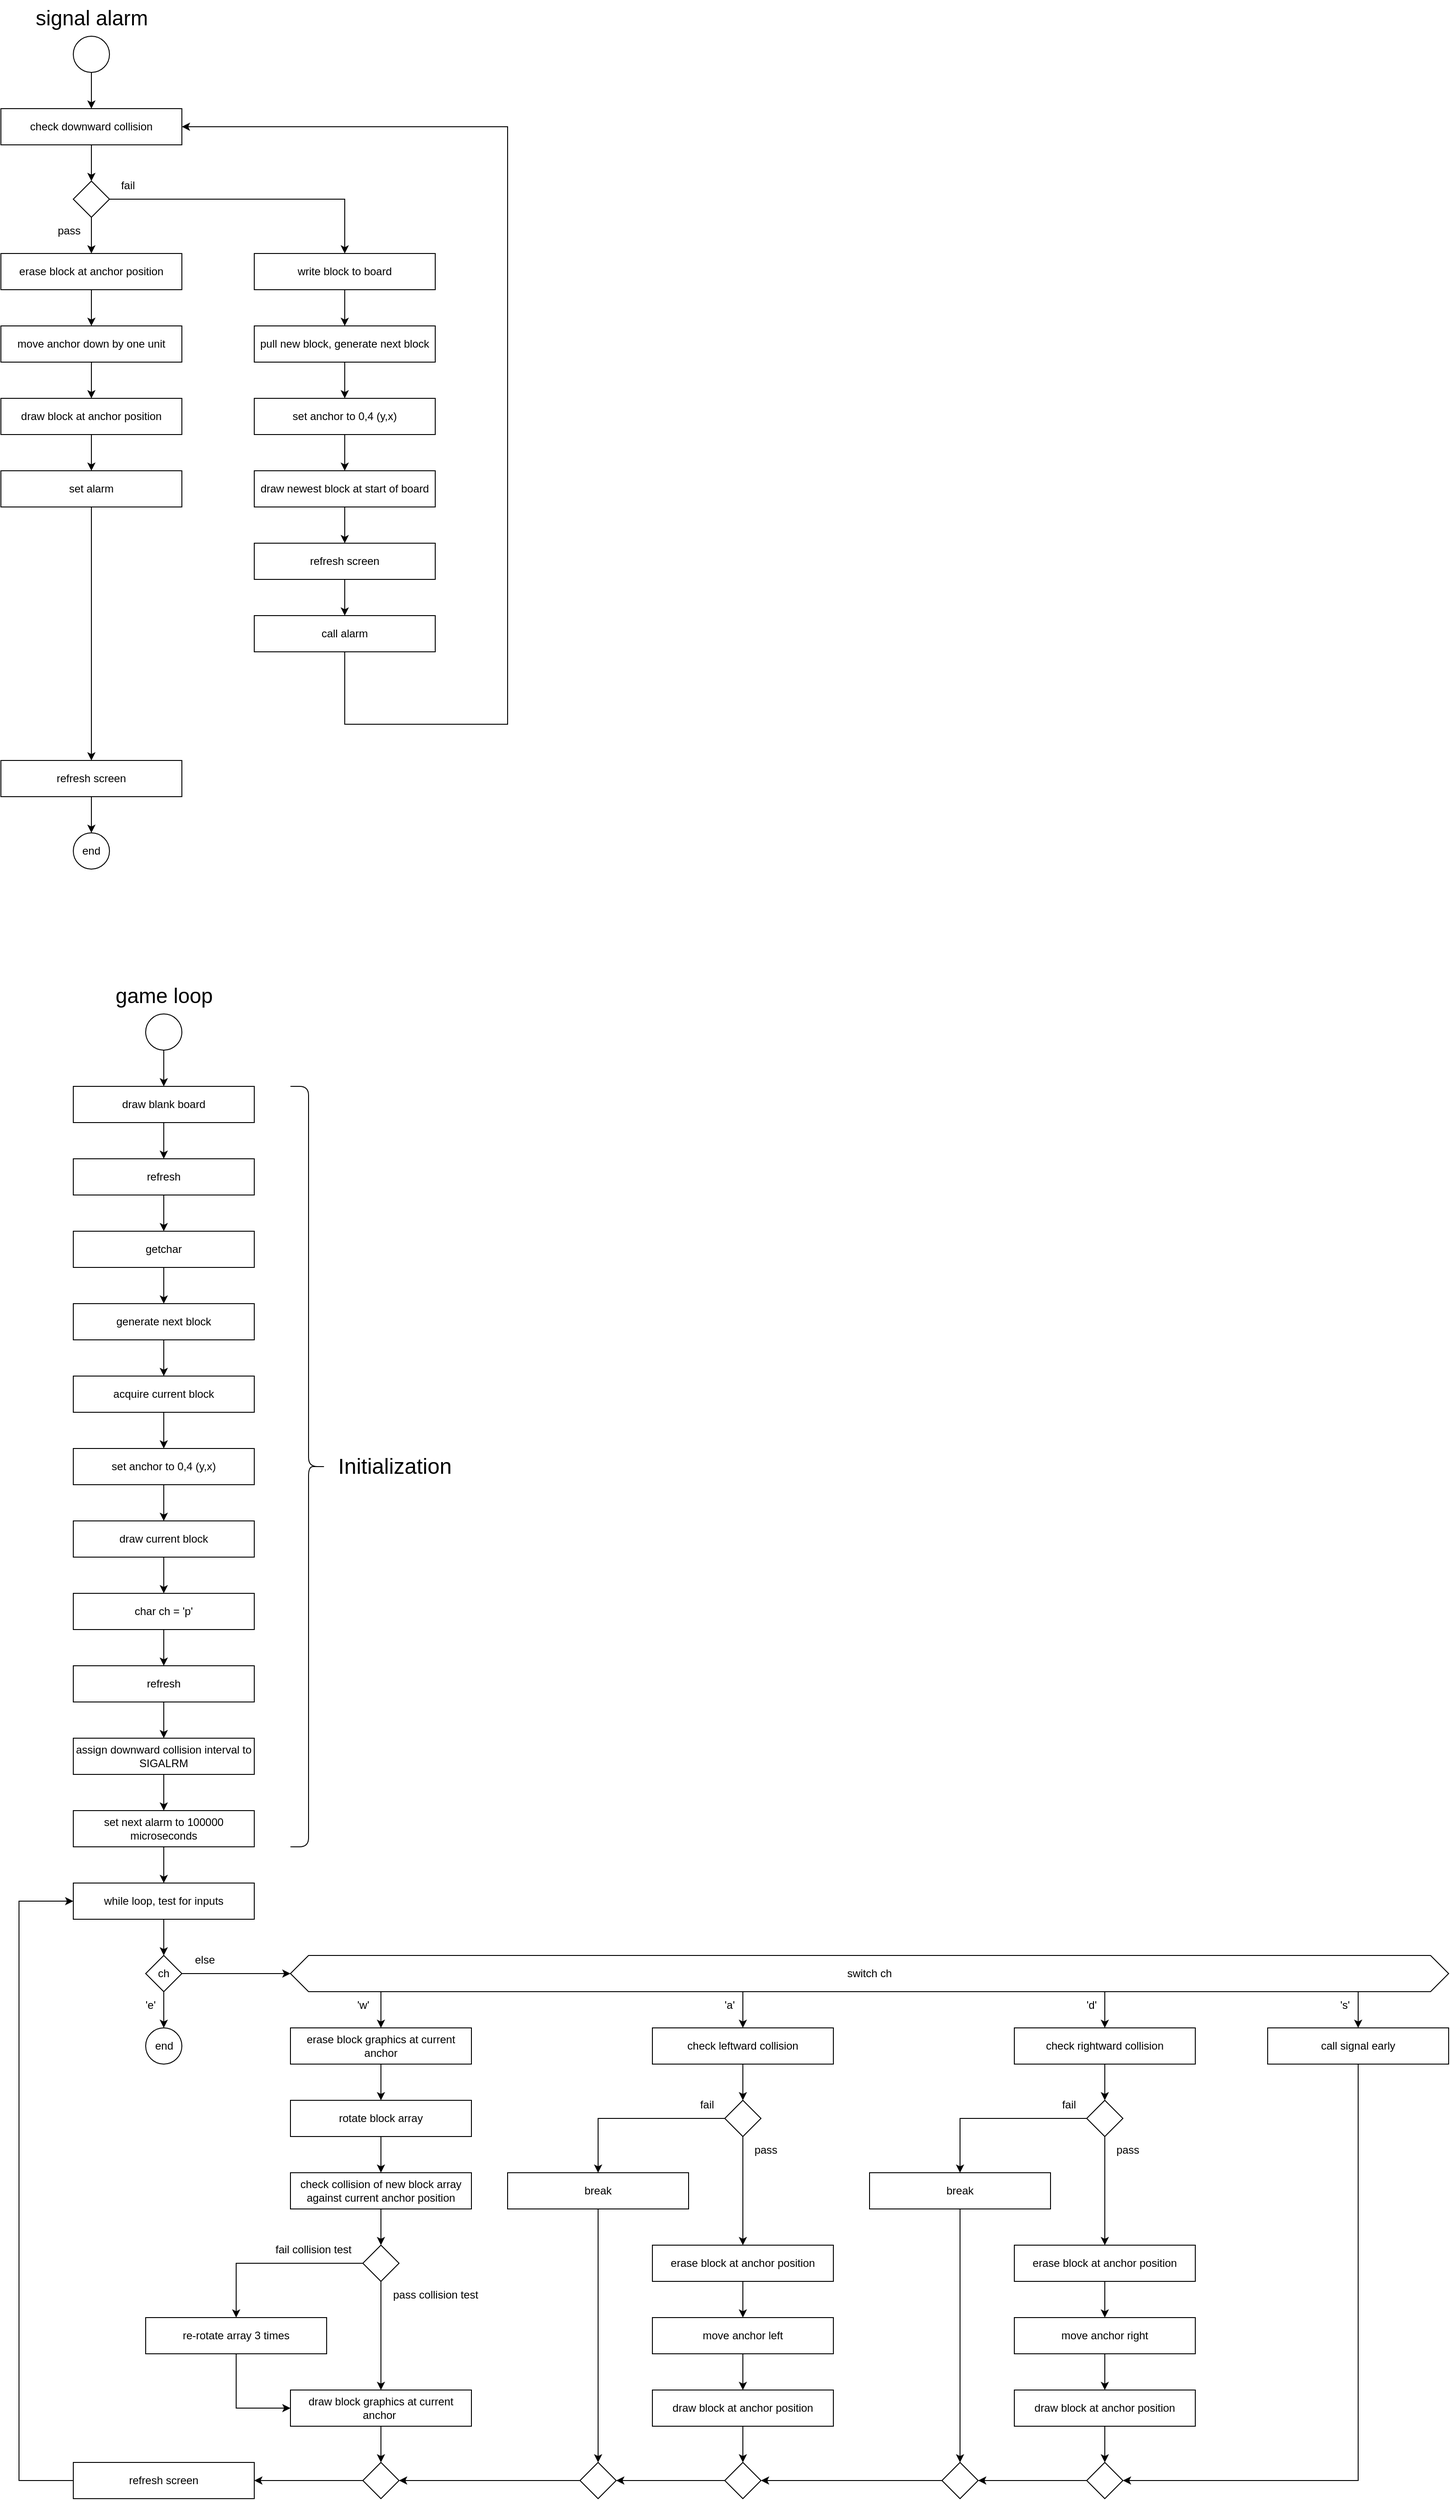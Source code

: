 <mxfile version="20.3.0" type="device"><diagram id="1bK7ptodJ_-vEbsp1SBB" name="Page-1"><mxGraphModel dx="1597" dy="2098" grid="1" gridSize="10" guides="1" tooltips="1" connect="1" arrows="1" fold="1" page="1" pageScale="1" pageWidth="850" pageHeight="1100" math="0" shadow="0"><root><mxCell id="0"/><mxCell id="1" parent="0"/><mxCell id="5bWefnQvpRtlhK1HJTE6-15" value="" style="edgeStyle=orthogonalEdgeStyle;rounded=0;orthogonalLoop=1;jettySize=auto;html=1;fontSize=23;" edge="1" parent="1" source="5bWefnQvpRtlhK1HJTE6-1" target="5bWefnQvpRtlhK1HJTE6-2"><mxGeometry relative="1" as="geometry"/></mxCell><mxCell id="5bWefnQvpRtlhK1HJTE6-1" value="" style="ellipse;whiteSpace=wrap;html=1;aspect=fixed;" vertex="1" parent="1"><mxGeometry x="200" y="40" width="40" height="40" as="geometry"/></mxCell><mxCell id="5bWefnQvpRtlhK1HJTE6-16" value="" style="edgeStyle=orthogonalEdgeStyle;rounded=0;orthogonalLoop=1;jettySize=auto;html=1;fontSize=23;" edge="1" parent="1" source="5bWefnQvpRtlhK1HJTE6-2" target="5bWefnQvpRtlhK1HJTE6-3"><mxGeometry relative="1" as="geometry"/></mxCell><mxCell id="5bWefnQvpRtlhK1HJTE6-2" value="draw blank board" style="rounded=0;whiteSpace=wrap;html=1;" vertex="1" parent="1"><mxGeometry x="120" y="120" width="200" height="40" as="geometry"/></mxCell><mxCell id="5bWefnQvpRtlhK1HJTE6-17" value="" style="edgeStyle=orthogonalEdgeStyle;rounded=0;orthogonalLoop=1;jettySize=auto;html=1;fontSize=23;" edge="1" parent="1" source="5bWefnQvpRtlhK1HJTE6-3" target="5bWefnQvpRtlhK1HJTE6-4"><mxGeometry relative="1" as="geometry"/></mxCell><mxCell id="5bWefnQvpRtlhK1HJTE6-3" value="refresh" style="rounded=0;whiteSpace=wrap;html=1;" vertex="1" parent="1"><mxGeometry x="120" y="200" width="200" height="40" as="geometry"/></mxCell><mxCell id="5bWefnQvpRtlhK1HJTE6-18" value="" style="edgeStyle=orthogonalEdgeStyle;rounded=0;orthogonalLoop=1;jettySize=auto;html=1;fontSize=23;" edge="1" parent="1" source="5bWefnQvpRtlhK1HJTE6-4" target="5bWefnQvpRtlhK1HJTE6-6"><mxGeometry relative="1" as="geometry"/></mxCell><mxCell id="5bWefnQvpRtlhK1HJTE6-4" value="getchar" style="rounded=0;whiteSpace=wrap;html=1;" vertex="1" parent="1"><mxGeometry x="120" y="280" width="200" height="40" as="geometry"/></mxCell><mxCell id="5bWefnQvpRtlhK1HJTE6-19" value="" style="edgeStyle=orthogonalEdgeStyle;rounded=0;orthogonalLoop=1;jettySize=auto;html=1;fontSize=23;" edge="1" parent="1" source="5bWefnQvpRtlhK1HJTE6-6" target="5bWefnQvpRtlhK1HJTE6-8"><mxGeometry relative="1" as="geometry"/></mxCell><mxCell id="5bWefnQvpRtlhK1HJTE6-6" value="generate next block" style="rounded=0;whiteSpace=wrap;html=1;" vertex="1" parent="1"><mxGeometry x="120" y="360" width="200" height="40" as="geometry"/></mxCell><mxCell id="5bWefnQvpRtlhK1HJTE6-20" value="" style="edgeStyle=orthogonalEdgeStyle;rounded=0;orthogonalLoop=1;jettySize=auto;html=1;fontSize=23;" edge="1" parent="1" source="5bWefnQvpRtlhK1HJTE6-8" target="5bWefnQvpRtlhK1HJTE6-9"><mxGeometry relative="1" as="geometry"/></mxCell><mxCell id="5bWefnQvpRtlhK1HJTE6-8" value="acquire current block" style="rounded=0;whiteSpace=wrap;html=1;" vertex="1" parent="1"><mxGeometry x="120" y="440" width="200" height="40" as="geometry"/></mxCell><mxCell id="5bWefnQvpRtlhK1HJTE6-21" value="" style="edgeStyle=orthogonalEdgeStyle;rounded=0;orthogonalLoop=1;jettySize=auto;html=1;fontSize=23;" edge="1" parent="1" source="5bWefnQvpRtlhK1HJTE6-9" target="5bWefnQvpRtlhK1HJTE6-10"><mxGeometry relative="1" as="geometry"/></mxCell><mxCell id="5bWefnQvpRtlhK1HJTE6-9" value="set anchor to 0,4 (y,x)" style="rounded=0;whiteSpace=wrap;html=1;" vertex="1" parent="1"><mxGeometry x="120" y="520" width="200" height="40" as="geometry"/></mxCell><mxCell id="5bWefnQvpRtlhK1HJTE6-22" value="" style="edgeStyle=orthogonalEdgeStyle;rounded=0;orthogonalLoop=1;jettySize=auto;html=1;fontSize=23;" edge="1" parent="1" source="5bWefnQvpRtlhK1HJTE6-10" target="5bWefnQvpRtlhK1HJTE6-11"><mxGeometry relative="1" as="geometry"/></mxCell><mxCell id="5bWefnQvpRtlhK1HJTE6-10" value="draw current block" style="rounded=0;whiteSpace=wrap;html=1;" vertex="1" parent="1"><mxGeometry x="120" y="600" width="200" height="40" as="geometry"/></mxCell><mxCell id="5bWefnQvpRtlhK1HJTE6-23" value="" style="edgeStyle=orthogonalEdgeStyle;rounded=0;orthogonalLoop=1;jettySize=auto;html=1;fontSize=23;" edge="1" parent="1" source="5bWefnQvpRtlhK1HJTE6-11" target="5bWefnQvpRtlhK1HJTE6-12"><mxGeometry relative="1" as="geometry"/></mxCell><mxCell id="5bWefnQvpRtlhK1HJTE6-11" value="char ch = 'p'&lt;span style=&quot;color: rgba(0, 0, 0, 0); font-family: monospace; font-size: 0px; text-align: start;&quot;&gt;%3CmxGraphModel%3E%3Croot%3E%3CmxCell%20id%3D%220%22%2F%3E%3CmxCell%20id%3D%221%22%20parent%3D%220%22%2F%3E%3CmxCell%20id%3D%222%22%20value%3D%22generate%20next%20block%22%20style%3D%22rounded%3D0%3BwhiteSpace%3Dwrap%3Bhtml%3D1%3B%22%20vertex%3D%221%22%20parent%3D%221%22%3E%3CmxGeometry%20x%3D%2240%22%20y%3D%22440%22%20width%3D%22200%22%20height%3D%2240%22%20as%3D%22geometry%22%2F%3E%3C%2FmxCell%3E%3C%2Froot%3E%3C%2FmxGraphModel%3E&lt;/span&gt;" style="rounded=0;whiteSpace=wrap;html=1;" vertex="1" parent="1"><mxGeometry x="120" y="680" width="200" height="40" as="geometry"/></mxCell><mxCell id="5bWefnQvpRtlhK1HJTE6-24" value="" style="edgeStyle=orthogonalEdgeStyle;rounded=0;orthogonalLoop=1;jettySize=auto;html=1;fontSize=23;" edge="1" parent="1" source="5bWefnQvpRtlhK1HJTE6-12" target="5bWefnQvpRtlhK1HJTE6-13"><mxGeometry relative="1" as="geometry"/></mxCell><mxCell id="5bWefnQvpRtlhK1HJTE6-12" value="refresh" style="rounded=0;whiteSpace=wrap;html=1;" vertex="1" parent="1"><mxGeometry x="120" y="760" width="200" height="40" as="geometry"/></mxCell><mxCell id="5bWefnQvpRtlhK1HJTE6-29" value="" style="edgeStyle=orthogonalEdgeStyle;rounded=0;orthogonalLoop=1;jettySize=auto;html=1;fontSize=12;" edge="1" parent="1" source="5bWefnQvpRtlhK1HJTE6-13" target="5bWefnQvpRtlhK1HJTE6-28"><mxGeometry relative="1" as="geometry"/></mxCell><mxCell id="5bWefnQvpRtlhK1HJTE6-13" value="assign downward collision interval to SIGALRM" style="rounded=0;whiteSpace=wrap;html=1;" vertex="1" parent="1"><mxGeometry x="120" y="840" width="200" height="40" as="geometry"/></mxCell><mxCell id="5bWefnQvpRtlhK1HJTE6-14" value="&lt;font style=&quot;font-size: 23px;&quot;&gt;game loop&lt;/font&gt;" style="text;html=1;align=center;verticalAlign=middle;resizable=0;points=[];autosize=1;strokeColor=none;fillColor=none;" vertex="1" parent="1"><mxGeometry x="155" width="130" height="40" as="geometry"/></mxCell><mxCell id="5bWefnQvpRtlhK1HJTE6-133" value="" style="edgeStyle=orthogonalEdgeStyle;rounded=0;orthogonalLoop=1;jettySize=auto;html=1;fontSize=12;" edge="1" parent="1" source="5bWefnQvpRtlhK1HJTE6-26" target="5bWefnQvpRtlhK1HJTE6-118"><mxGeometry relative="1" as="geometry"/></mxCell><mxCell id="5bWefnQvpRtlhK1HJTE6-26" value="" style="ellipse;whiteSpace=wrap;html=1;aspect=fixed;fontSize=23;" vertex="1" parent="1"><mxGeometry x="120" y="-1040" width="40" height="40" as="geometry"/></mxCell><mxCell id="5bWefnQvpRtlhK1HJTE6-27" value="signal alarm" style="text;html=1;align=center;verticalAlign=middle;resizable=0;points=[];autosize=1;strokeColor=none;fillColor=none;fontSize=23;" vertex="1" parent="1"><mxGeometry x="65" y="-1080" width="150" height="40" as="geometry"/></mxCell><mxCell id="5bWefnQvpRtlhK1HJTE6-33" value="" style="edgeStyle=orthogonalEdgeStyle;rounded=0;orthogonalLoop=1;jettySize=auto;html=1;fontSize=12;" edge="1" parent="1" source="5bWefnQvpRtlhK1HJTE6-28" target="5bWefnQvpRtlhK1HJTE6-30"><mxGeometry relative="1" as="geometry"/></mxCell><mxCell id="5bWefnQvpRtlhK1HJTE6-28" value="set next alarm to 100000 microseconds" style="rounded=0;whiteSpace=wrap;html=1;" vertex="1" parent="1"><mxGeometry x="120" y="920" width="200" height="40" as="geometry"/></mxCell><mxCell id="5bWefnQvpRtlhK1HJTE6-32" value="" style="edgeStyle=orthogonalEdgeStyle;rounded=0;orthogonalLoop=1;jettySize=auto;html=1;fontSize=12;" edge="1" parent="1" source="5bWefnQvpRtlhK1HJTE6-30" target="5bWefnQvpRtlhK1HJTE6-31"><mxGeometry relative="1" as="geometry"/></mxCell><mxCell id="5bWefnQvpRtlhK1HJTE6-30" value="while loop, test for inputs" style="rounded=0;whiteSpace=wrap;html=1;" vertex="1" parent="1"><mxGeometry x="120" y="1000" width="200" height="40" as="geometry"/></mxCell><mxCell id="5bWefnQvpRtlhK1HJTE6-36" value="" style="edgeStyle=orthogonalEdgeStyle;rounded=0;orthogonalLoop=1;jettySize=auto;html=1;fontSize=12;entryX=0.5;entryY=0;entryDx=0;entryDy=0;" edge="1" parent="1" source="5bWefnQvpRtlhK1HJTE6-31" target="5bWefnQvpRtlhK1HJTE6-34"><mxGeometry relative="1" as="geometry"><mxPoint x="290" y="1160" as="targetPoint"/></mxGeometry></mxCell><mxCell id="5bWefnQvpRtlhK1HJTE6-38" style="edgeStyle=orthogonalEdgeStyle;rounded=0;orthogonalLoop=1;jettySize=auto;html=1;exitX=1;exitY=0.5;exitDx=0;exitDy=0;fontSize=12;" edge="1" parent="1" source="5bWefnQvpRtlhK1HJTE6-31"><mxGeometry relative="1" as="geometry"><mxPoint x="360" y="1100" as="targetPoint"/></mxGeometry></mxCell><mxCell id="5bWefnQvpRtlhK1HJTE6-31" value="ch" style="rhombus;whiteSpace=wrap;html=1;fontSize=12;" vertex="1" parent="1"><mxGeometry x="200" y="1080" width="40" height="40" as="geometry"/></mxCell><mxCell id="5bWefnQvpRtlhK1HJTE6-34" value="" style="ellipse;whiteSpace=wrap;html=1;aspect=fixed;fontSize=12;" vertex="1" parent="1"><mxGeometry x="200" y="1160" width="40" height="40" as="geometry"/></mxCell><mxCell id="5bWefnQvpRtlhK1HJTE6-35" value="end" style="text;html=1;align=center;verticalAlign=middle;resizable=0;points=[];autosize=1;strokeColor=none;fillColor=none;fontSize=12;" vertex="1" parent="1"><mxGeometry x="200" y="1165" width="40" height="30" as="geometry"/></mxCell><mxCell id="5bWefnQvpRtlhK1HJTE6-37" value="'e'" style="text;html=1;align=center;verticalAlign=middle;resizable=0;points=[];autosize=1;strokeColor=none;fillColor=none;fontSize=12;" vertex="1" parent="1"><mxGeometry x="190" y="1120" width="30" height="30" as="geometry"/></mxCell><mxCell id="5bWefnQvpRtlhK1HJTE6-42" style="edgeStyle=orthogonalEdgeStyle;rounded=0;orthogonalLoop=1;jettySize=auto;html=1;exitX=0.5;exitY=1;exitDx=0;exitDy=0;entryX=0.5;entryY=0;entryDx=0;entryDy=0;fontSize=12;" edge="1" parent="1" source="5bWefnQvpRtlhK1HJTE6-39" target="5bWefnQvpRtlhK1HJTE6-41"><mxGeometry relative="1" as="geometry"><Array as="points"><mxPoint x="460" y="1120"/></Array></mxGeometry></mxCell><mxCell id="5bWefnQvpRtlhK1HJTE6-62" style="edgeStyle=orthogonalEdgeStyle;rounded=0;orthogonalLoop=1;jettySize=auto;html=1;entryX=0.5;entryY=0;entryDx=0;entryDy=0;fontSize=12;" edge="1" parent="1" source="5bWefnQvpRtlhK1HJTE6-39" target="5bWefnQvpRtlhK1HJTE6-43"><mxGeometry relative="1" as="geometry"><Array as="points"><mxPoint x="860" y="1140"/><mxPoint x="860" y="1140"/></Array></mxGeometry></mxCell><mxCell id="5bWefnQvpRtlhK1HJTE6-103" style="edgeStyle=orthogonalEdgeStyle;rounded=0;orthogonalLoop=1;jettySize=auto;html=1;exitX=0.625;exitY=1;exitDx=0;exitDy=0;entryX=0.5;entryY=0;entryDx=0;entryDy=0;fontSize=12;" edge="1" parent="1" source="5bWefnQvpRtlhK1HJTE6-39" target="5bWefnQvpRtlhK1HJTE6-85"><mxGeometry relative="1" as="geometry"><Array as="points"><mxPoint x="1260" y="1120"/></Array></mxGeometry></mxCell><mxCell id="5bWefnQvpRtlhK1HJTE6-106" style="edgeStyle=orthogonalEdgeStyle;rounded=0;orthogonalLoop=1;jettySize=auto;html=1;exitX=0.625;exitY=1;exitDx=0;exitDy=0;entryX=0.5;entryY=0;entryDx=0;entryDy=0;fontSize=12;" edge="1" parent="1" source="5bWefnQvpRtlhK1HJTE6-39" target="5bWefnQvpRtlhK1HJTE6-105"><mxGeometry relative="1" as="geometry"><Array as="points"><mxPoint x="1540" y="1120"/></Array></mxGeometry></mxCell><mxCell id="5bWefnQvpRtlhK1HJTE6-39" value="switch ch" style="shape=hexagon;perimeter=hexagonPerimeter2;whiteSpace=wrap;html=1;fixedSize=1;fontSize=12;" vertex="1" parent="1"><mxGeometry x="360" y="1080" width="1280" height="40" as="geometry"/></mxCell><mxCell id="5bWefnQvpRtlhK1HJTE6-40" value="else" style="text;html=1;align=center;verticalAlign=middle;resizable=0;points=[];autosize=1;strokeColor=none;fillColor=none;fontSize=12;" vertex="1" parent="1"><mxGeometry x="240" y="1070" width="50" height="30" as="geometry"/></mxCell><mxCell id="5bWefnQvpRtlhK1HJTE6-47" value="" style="edgeStyle=orthogonalEdgeStyle;rounded=0;orthogonalLoop=1;jettySize=auto;html=1;fontSize=12;" edge="1" parent="1" source="5bWefnQvpRtlhK1HJTE6-41" target="5bWefnQvpRtlhK1HJTE6-45"><mxGeometry relative="1" as="geometry"/></mxCell><mxCell id="5bWefnQvpRtlhK1HJTE6-41" value="erase block graphics at current anchor" style="rounded=0;whiteSpace=wrap;html=1;fontSize=12;" vertex="1" parent="1"><mxGeometry x="360" y="1160" width="200" height="40" as="geometry"/></mxCell><mxCell id="5bWefnQvpRtlhK1HJTE6-66" value="" style="edgeStyle=orthogonalEdgeStyle;rounded=0;orthogonalLoop=1;jettySize=auto;html=1;fontSize=12;" edge="1" parent="1" source="5bWefnQvpRtlhK1HJTE6-43" target="5bWefnQvpRtlhK1HJTE6-65"><mxGeometry relative="1" as="geometry"/></mxCell><mxCell id="5bWefnQvpRtlhK1HJTE6-43" value="check leftward collision" style="rounded=0;whiteSpace=wrap;html=1;fontSize=12;" vertex="1" parent="1"><mxGeometry x="760" y="1160" width="200" height="40" as="geometry"/></mxCell><mxCell id="5bWefnQvpRtlhK1HJTE6-44" value="'w'" style="text;html=1;align=center;verticalAlign=middle;resizable=0;points=[];autosize=1;strokeColor=none;fillColor=none;fontSize=12;" vertex="1" parent="1"><mxGeometry x="420" y="1120" width="40" height="30" as="geometry"/></mxCell><mxCell id="5bWefnQvpRtlhK1HJTE6-48" value="" style="edgeStyle=orthogonalEdgeStyle;rounded=0;orthogonalLoop=1;jettySize=auto;html=1;fontSize=12;" edge="1" parent="1" source="5bWefnQvpRtlhK1HJTE6-45" target="5bWefnQvpRtlhK1HJTE6-46"><mxGeometry relative="1" as="geometry"/></mxCell><mxCell id="5bWefnQvpRtlhK1HJTE6-45" value="rotate block array" style="rounded=0;whiteSpace=wrap;html=1;fontSize=12;" vertex="1" parent="1"><mxGeometry x="360" y="1240" width="200" height="40" as="geometry"/></mxCell><mxCell id="5bWefnQvpRtlhK1HJTE6-54" value="" style="edgeStyle=orthogonalEdgeStyle;rounded=0;orthogonalLoop=1;jettySize=auto;html=1;fontSize=12;" edge="1" parent="1" source="5bWefnQvpRtlhK1HJTE6-46" target="5bWefnQvpRtlhK1HJTE6-49"><mxGeometry relative="1" as="geometry"/></mxCell><mxCell id="5bWefnQvpRtlhK1HJTE6-46" value="check collision of new block array against current anchor position" style="rounded=0;whiteSpace=wrap;html=1;fontSize=12;" vertex="1" parent="1"><mxGeometry x="360" y="1320" width="200" height="40" as="geometry"/></mxCell><mxCell id="5bWefnQvpRtlhK1HJTE6-52" style="edgeStyle=orthogonalEdgeStyle;rounded=0;orthogonalLoop=1;jettySize=auto;html=1;exitX=0;exitY=0.5;exitDx=0;exitDy=0;entryX=0.5;entryY=0;entryDx=0;entryDy=0;fontSize=12;" edge="1" parent="1" source="5bWefnQvpRtlhK1HJTE6-49" target="5bWefnQvpRtlhK1HJTE6-51"><mxGeometry relative="1" as="geometry"/></mxCell><mxCell id="5bWefnQvpRtlhK1HJTE6-53" style="edgeStyle=orthogonalEdgeStyle;rounded=0;orthogonalLoop=1;jettySize=auto;html=1;exitX=0.5;exitY=1;exitDx=0;exitDy=0;entryX=0.5;entryY=0;entryDx=0;entryDy=0;fontSize=12;" edge="1" parent="1" source="5bWefnQvpRtlhK1HJTE6-49" target="5bWefnQvpRtlhK1HJTE6-50"><mxGeometry relative="1" as="geometry"/></mxCell><mxCell id="5bWefnQvpRtlhK1HJTE6-49" value="" style="rhombus;whiteSpace=wrap;html=1;fontSize=12;" vertex="1" parent="1"><mxGeometry x="440" y="1400" width="40" height="40" as="geometry"/></mxCell><mxCell id="5bWefnQvpRtlhK1HJTE6-60" value="" style="edgeStyle=orthogonalEdgeStyle;rounded=0;orthogonalLoop=1;jettySize=auto;html=1;fontSize=12;" edge="1" parent="1" source="5bWefnQvpRtlhK1HJTE6-50"><mxGeometry relative="1" as="geometry"><mxPoint x="460" y="1640" as="targetPoint"/></mxGeometry></mxCell><mxCell id="5bWefnQvpRtlhK1HJTE6-50" value="draw block graphics at current anchor&amp;nbsp;" style="rounded=0;whiteSpace=wrap;html=1;fontSize=12;" vertex="1" parent="1"><mxGeometry x="360" y="1560" width="200" height="40" as="geometry"/></mxCell><mxCell id="5bWefnQvpRtlhK1HJTE6-57" style="edgeStyle=orthogonalEdgeStyle;rounded=0;orthogonalLoop=1;jettySize=auto;html=1;exitX=0.5;exitY=1;exitDx=0;exitDy=0;entryX=0;entryY=0.5;entryDx=0;entryDy=0;fontSize=12;" edge="1" parent="1" source="5bWefnQvpRtlhK1HJTE6-51" target="5bWefnQvpRtlhK1HJTE6-50"><mxGeometry relative="1" as="geometry"/></mxCell><mxCell id="5bWefnQvpRtlhK1HJTE6-51" value="re-rotate array 3 times" style="rounded=0;whiteSpace=wrap;html=1;fontSize=12;" vertex="1" parent="1"><mxGeometry x="200" y="1480" width="200" height="40" as="geometry"/></mxCell><mxCell id="5bWefnQvpRtlhK1HJTE6-55" value="fail collision test" style="text;html=1;align=center;verticalAlign=middle;resizable=0;points=[];autosize=1;strokeColor=none;fillColor=none;fontSize=12;" vertex="1" parent="1"><mxGeometry x="330" y="1390" width="110" height="30" as="geometry"/></mxCell><mxCell id="5bWefnQvpRtlhK1HJTE6-58" value="pass collision test" style="text;html=1;align=center;verticalAlign=middle;resizable=0;points=[];autosize=1;strokeColor=none;fillColor=none;fontSize=12;" vertex="1" parent="1"><mxGeometry x="460" y="1440" width="120" height="30" as="geometry"/></mxCell><mxCell id="5bWefnQvpRtlhK1HJTE6-113" style="edgeStyle=orthogonalEdgeStyle;rounded=0;orthogonalLoop=1;jettySize=auto;html=1;exitX=0;exitY=0.5;exitDx=0;exitDy=0;entryX=1;entryY=0.5;entryDx=0;entryDy=0;fontSize=12;" edge="1" parent="1" source="5bWefnQvpRtlhK1HJTE6-61" target="5bWefnQvpRtlhK1HJTE6-110"><mxGeometry relative="1" as="geometry"/></mxCell><mxCell id="5bWefnQvpRtlhK1HJTE6-61" value="" style="rhombus;whiteSpace=wrap;html=1;fontSize=12;" vertex="1" parent="1"><mxGeometry x="440" y="1640" width="40" height="40" as="geometry"/></mxCell><mxCell id="5bWefnQvpRtlhK1HJTE6-63" value="'a'" style="text;html=1;align=center;verticalAlign=middle;resizable=0;points=[];autosize=1;strokeColor=none;fillColor=none;fontSize=12;" vertex="1" parent="1"><mxGeometry x="830" y="1120" width="30" height="30" as="geometry"/></mxCell><mxCell id="5bWefnQvpRtlhK1HJTE6-68" style="edgeStyle=orthogonalEdgeStyle;rounded=0;orthogonalLoop=1;jettySize=auto;html=1;exitX=0;exitY=0.5;exitDx=0;exitDy=0;entryX=0.5;entryY=0;entryDx=0;entryDy=0;fontSize=12;" edge="1" parent="1" source="5bWefnQvpRtlhK1HJTE6-65" target="5bWefnQvpRtlhK1HJTE6-67"><mxGeometry relative="1" as="geometry"/></mxCell><mxCell id="5bWefnQvpRtlhK1HJTE6-75" style="edgeStyle=orthogonalEdgeStyle;rounded=0;orthogonalLoop=1;jettySize=auto;html=1;exitX=0.5;exitY=1;exitDx=0;exitDy=0;entryX=0.5;entryY=0;entryDx=0;entryDy=0;fontSize=12;" edge="1" parent="1" source="5bWefnQvpRtlhK1HJTE6-65" target="5bWefnQvpRtlhK1HJTE6-74"><mxGeometry relative="1" as="geometry"/></mxCell><mxCell id="5bWefnQvpRtlhK1HJTE6-65" value="" style="rhombus;whiteSpace=wrap;html=1;fontSize=12;" vertex="1" parent="1"><mxGeometry x="840" y="1240" width="40" height="40" as="geometry"/></mxCell><mxCell id="5bWefnQvpRtlhK1HJTE6-72" style="edgeStyle=orthogonalEdgeStyle;rounded=0;orthogonalLoop=1;jettySize=auto;html=1;entryX=0.5;entryY=0;entryDx=0;entryDy=0;fontSize=12;" edge="1" parent="1" source="5bWefnQvpRtlhK1HJTE6-67" target="5bWefnQvpRtlhK1HJTE6-71"><mxGeometry relative="1" as="geometry"/></mxCell><mxCell id="5bWefnQvpRtlhK1HJTE6-67" value="break" style="rounded=0;whiteSpace=wrap;html=1;fontSize=12;" vertex="1" parent="1"><mxGeometry x="600" y="1320" width="200" height="40" as="geometry"/></mxCell><mxCell id="5bWefnQvpRtlhK1HJTE6-69" value="fail" style="text;html=1;align=center;verticalAlign=middle;resizable=0;points=[];autosize=1;strokeColor=none;fillColor=none;fontSize=12;" vertex="1" parent="1"><mxGeometry x="800" y="1230" width="40" height="30" as="geometry"/></mxCell><mxCell id="5bWefnQvpRtlhK1HJTE6-73" style="edgeStyle=orthogonalEdgeStyle;rounded=0;orthogonalLoop=1;jettySize=auto;html=1;entryX=1;entryY=0.5;entryDx=0;entryDy=0;fontSize=12;" edge="1" parent="1" source="5bWefnQvpRtlhK1HJTE6-71" target="5bWefnQvpRtlhK1HJTE6-61"><mxGeometry relative="1" as="geometry"/></mxCell><mxCell id="5bWefnQvpRtlhK1HJTE6-71" value="" style="rhombus;whiteSpace=wrap;html=1;fontSize=12;" vertex="1" parent="1"><mxGeometry x="680" y="1640" width="40" height="40" as="geometry"/></mxCell><mxCell id="5bWefnQvpRtlhK1HJTE6-77" value="" style="edgeStyle=orthogonalEdgeStyle;rounded=0;orthogonalLoop=1;jettySize=auto;html=1;fontSize=12;" edge="1" parent="1" source="5bWefnQvpRtlhK1HJTE6-74" target="5bWefnQvpRtlhK1HJTE6-76"><mxGeometry relative="1" as="geometry"/></mxCell><mxCell id="5bWefnQvpRtlhK1HJTE6-74" value="erase block at anchor position" style="rounded=0;whiteSpace=wrap;html=1;fontSize=12;" vertex="1" parent="1"><mxGeometry x="760" y="1400" width="200" height="40" as="geometry"/></mxCell><mxCell id="5bWefnQvpRtlhK1HJTE6-79" value="" style="edgeStyle=orthogonalEdgeStyle;rounded=0;orthogonalLoop=1;jettySize=auto;html=1;fontSize=12;" edge="1" parent="1" source="5bWefnQvpRtlhK1HJTE6-76" target="5bWefnQvpRtlhK1HJTE6-78"><mxGeometry relative="1" as="geometry"/></mxCell><mxCell id="5bWefnQvpRtlhK1HJTE6-76" value="move anchor left" style="rounded=0;whiteSpace=wrap;html=1;fontSize=12;" vertex="1" parent="1"><mxGeometry x="760" y="1480" width="200" height="40" as="geometry"/></mxCell><mxCell id="5bWefnQvpRtlhK1HJTE6-81" value="" style="edgeStyle=orthogonalEdgeStyle;rounded=0;orthogonalLoop=1;jettySize=auto;html=1;fontSize=12;" edge="1" parent="1" source="5bWefnQvpRtlhK1HJTE6-78" target="5bWefnQvpRtlhK1HJTE6-80"><mxGeometry relative="1" as="geometry"/></mxCell><mxCell id="5bWefnQvpRtlhK1HJTE6-78" value="draw block at anchor position" style="rounded=0;whiteSpace=wrap;html=1;fontSize=12;" vertex="1" parent="1"><mxGeometry x="760" y="1560" width="200" height="40" as="geometry"/></mxCell><mxCell id="5bWefnQvpRtlhK1HJTE6-82" value="" style="edgeStyle=orthogonalEdgeStyle;rounded=0;orthogonalLoop=1;jettySize=auto;html=1;fontSize=12;" edge="1" parent="1" source="5bWefnQvpRtlhK1HJTE6-80" target="5bWefnQvpRtlhK1HJTE6-71"><mxGeometry relative="1" as="geometry"/></mxCell><mxCell id="5bWefnQvpRtlhK1HJTE6-80" value="" style="rhombus;whiteSpace=wrap;html=1;fontSize=12;" vertex="1" parent="1"><mxGeometry x="840" y="1640" width="40" height="40" as="geometry"/></mxCell><mxCell id="5bWefnQvpRtlhK1HJTE6-83" value="pass" style="text;html=1;align=center;verticalAlign=middle;resizable=0;points=[];autosize=1;strokeColor=none;fillColor=none;fontSize=12;" vertex="1" parent="1"><mxGeometry x="860" y="1280" width="50" height="30" as="geometry"/></mxCell><mxCell id="5bWefnQvpRtlhK1HJTE6-84" value="" style="edgeStyle=orthogonalEdgeStyle;rounded=0;orthogonalLoop=1;jettySize=auto;html=1;fontSize=12;" edge="1" parent="1" source="5bWefnQvpRtlhK1HJTE6-85" target="5bWefnQvpRtlhK1HJTE6-88"><mxGeometry relative="1" as="geometry"/></mxCell><mxCell id="5bWefnQvpRtlhK1HJTE6-85" value="check rightward collision" style="rounded=0;whiteSpace=wrap;html=1;fontSize=12;" vertex="1" parent="1"><mxGeometry x="1160" y="1160" width="200" height="40" as="geometry"/></mxCell><mxCell id="5bWefnQvpRtlhK1HJTE6-86" style="edgeStyle=orthogonalEdgeStyle;rounded=0;orthogonalLoop=1;jettySize=auto;html=1;exitX=0;exitY=0.5;exitDx=0;exitDy=0;entryX=0.5;entryY=0;entryDx=0;entryDy=0;fontSize=12;" edge="1" parent="1" source="5bWefnQvpRtlhK1HJTE6-88" target="5bWefnQvpRtlhK1HJTE6-90"><mxGeometry relative="1" as="geometry"/></mxCell><mxCell id="5bWefnQvpRtlhK1HJTE6-87" style="edgeStyle=orthogonalEdgeStyle;rounded=0;orthogonalLoop=1;jettySize=auto;html=1;exitX=0.5;exitY=1;exitDx=0;exitDy=0;entryX=0.5;entryY=0;entryDx=0;entryDy=0;fontSize=12;" edge="1" parent="1" source="5bWefnQvpRtlhK1HJTE6-88" target="5bWefnQvpRtlhK1HJTE6-94"><mxGeometry relative="1" as="geometry"/></mxCell><mxCell id="5bWefnQvpRtlhK1HJTE6-88" value="" style="rhombus;whiteSpace=wrap;html=1;fontSize=12;" vertex="1" parent="1"><mxGeometry x="1240" y="1240" width="40" height="40" as="geometry"/></mxCell><mxCell id="5bWefnQvpRtlhK1HJTE6-89" style="edgeStyle=orthogonalEdgeStyle;rounded=0;orthogonalLoop=1;jettySize=auto;html=1;entryX=0.5;entryY=0;entryDx=0;entryDy=0;fontSize=12;" edge="1" parent="1" source="5bWefnQvpRtlhK1HJTE6-90" target="5bWefnQvpRtlhK1HJTE6-92"><mxGeometry relative="1" as="geometry"/></mxCell><mxCell id="5bWefnQvpRtlhK1HJTE6-90" value="break" style="rounded=0;whiteSpace=wrap;html=1;fontSize=12;" vertex="1" parent="1"><mxGeometry x="1000" y="1320" width="200" height="40" as="geometry"/></mxCell><mxCell id="5bWefnQvpRtlhK1HJTE6-91" value="fail" style="text;html=1;align=center;verticalAlign=middle;resizable=0;points=[];autosize=1;strokeColor=none;fillColor=none;fontSize=12;" vertex="1" parent="1"><mxGeometry x="1200" y="1230" width="40" height="30" as="geometry"/></mxCell><mxCell id="5bWefnQvpRtlhK1HJTE6-102" style="edgeStyle=orthogonalEdgeStyle;rounded=0;orthogonalLoop=1;jettySize=auto;html=1;exitX=0;exitY=0.5;exitDx=0;exitDy=0;entryX=1;entryY=0.5;entryDx=0;entryDy=0;fontSize=12;" edge="1" parent="1" source="5bWefnQvpRtlhK1HJTE6-92" target="5bWefnQvpRtlhK1HJTE6-80"><mxGeometry relative="1" as="geometry"/></mxCell><mxCell id="5bWefnQvpRtlhK1HJTE6-92" value="" style="rhombus;whiteSpace=wrap;html=1;fontSize=12;" vertex="1" parent="1"><mxGeometry x="1080" y="1640" width="40" height="40" as="geometry"/></mxCell><mxCell id="5bWefnQvpRtlhK1HJTE6-93" value="" style="edgeStyle=orthogonalEdgeStyle;rounded=0;orthogonalLoop=1;jettySize=auto;html=1;fontSize=12;" edge="1" parent="1" source="5bWefnQvpRtlhK1HJTE6-94" target="5bWefnQvpRtlhK1HJTE6-96"><mxGeometry relative="1" as="geometry"/></mxCell><mxCell id="5bWefnQvpRtlhK1HJTE6-94" value="erase block at anchor position" style="rounded=0;whiteSpace=wrap;html=1;fontSize=12;" vertex="1" parent="1"><mxGeometry x="1160" y="1400" width="200" height="40" as="geometry"/></mxCell><mxCell id="5bWefnQvpRtlhK1HJTE6-95" value="" style="edgeStyle=orthogonalEdgeStyle;rounded=0;orthogonalLoop=1;jettySize=auto;html=1;fontSize=12;" edge="1" parent="1" source="5bWefnQvpRtlhK1HJTE6-96" target="5bWefnQvpRtlhK1HJTE6-98"><mxGeometry relative="1" as="geometry"/></mxCell><mxCell id="5bWefnQvpRtlhK1HJTE6-96" value="move anchor right" style="rounded=0;whiteSpace=wrap;html=1;fontSize=12;" vertex="1" parent="1"><mxGeometry x="1160" y="1480" width="200" height="40" as="geometry"/></mxCell><mxCell id="5bWefnQvpRtlhK1HJTE6-97" value="" style="edgeStyle=orthogonalEdgeStyle;rounded=0;orthogonalLoop=1;jettySize=auto;html=1;fontSize=12;" edge="1" parent="1" source="5bWefnQvpRtlhK1HJTE6-98" target="5bWefnQvpRtlhK1HJTE6-100"><mxGeometry relative="1" as="geometry"/></mxCell><mxCell id="5bWefnQvpRtlhK1HJTE6-98" value="draw block at anchor position" style="rounded=0;whiteSpace=wrap;html=1;fontSize=12;" vertex="1" parent="1"><mxGeometry x="1160" y="1560" width="200" height="40" as="geometry"/></mxCell><mxCell id="5bWefnQvpRtlhK1HJTE6-99" value="" style="edgeStyle=orthogonalEdgeStyle;rounded=0;orthogonalLoop=1;jettySize=auto;html=1;fontSize=12;" edge="1" parent="1" source="5bWefnQvpRtlhK1HJTE6-100" target="5bWefnQvpRtlhK1HJTE6-92"><mxGeometry relative="1" as="geometry"/></mxCell><mxCell id="5bWefnQvpRtlhK1HJTE6-100" value="" style="rhombus;whiteSpace=wrap;html=1;fontSize=12;" vertex="1" parent="1"><mxGeometry x="1240" y="1640" width="40" height="40" as="geometry"/></mxCell><mxCell id="5bWefnQvpRtlhK1HJTE6-101" value="pass" style="text;html=1;align=center;verticalAlign=middle;resizable=0;points=[];autosize=1;strokeColor=none;fillColor=none;fontSize=12;" vertex="1" parent="1"><mxGeometry x="1260" y="1280" width="50" height="30" as="geometry"/></mxCell><mxCell id="5bWefnQvpRtlhK1HJTE6-104" value="'d'" style="text;html=1;align=center;verticalAlign=middle;resizable=0;points=[];autosize=1;strokeColor=none;fillColor=none;fontSize=12;" vertex="1" parent="1"><mxGeometry x="1230" y="1120" width="30" height="30" as="geometry"/></mxCell><mxCell id="5bWefnQvpRtlhK1HJTE6-109" style="edgeStyle=orthogonalEdgeStyle;rounded=0;orthogonalLoop=1;jettySize=auto;html=1;exitX=0.5;exitY=1;exitDx=0;exitDy=0;entryX=1;entryY=0.5;entryDx=0;entryDy=0;fontSize=12;" edge="1" parent="1" source="5bWefnQvpRtlhK1HJTE6-105" target="5bWefnQvpRtlhK1HJTE6-100"><mxGeometry relative="1" as="geometry"/></mxCell><mxCell id="5bWefnQvpRtlhK1HJTE6-105" value="call signal early" style="rounded=0;whiteSpace=wrap;html=1;fontSize=12;" vertex="1" parent="1"><mxGeometry x="1440" y="1160" width="200" height="40" as="geometry"/></mxCell><mxCell id="5bWefnQvpRtlhK1HJTE6-107" value="'s'" style="text;html=1;align=center;verticalAlign=middle;resizable=0;points=[];autosize=1;strokeColor=none;fillColor=none;fontSize=12;" vertex="1" parent="1"><mxGeometry x="1510" y="1120" width="30" height="30" as="geometry"/></mxCell><mxCell id="5bWefnQvpRtlhK1HJTE6-114" style="edgeStyle=orthogonalEdgeStyle;rounded=0;orthogonalLoop=1;jettySize=auto;html=1;exitX=0;exitY=0.5;exitDx=0;exitDy=0;entryX=0;entryY=0.5;entryDx=0;entryDy=0;fontSize=12;" edge="1" parent="1" source="5bWefnQvpRtlhK1HJTE6-110" target="5bWefnQvpRtlhK1HJTE6-30"><mxGeometry relative="1" as="geometry"><Array as="points"><mxPoint x="60" y="1660"/><mxPoint x="60" y="1020"/></Array></mxGeometry></mxCell><mxCell id="5bWefnQvpRtlhK1HJTE6-110" value="refresh screen" style="rounded=0;whiteSpace=wrap;html=1;fontSize=12;" vertex="1" parent="1"><mxGeometry x="120" y="1640" width="200" height="40" as="geometry"/></mxCell><mxCell id="5bWefnQvpRtlhK1HJTE6-115" value="" style="shape=curlyBracket;whiteSpace=wrap;html=1;rounded=1;flipH=1;fontSize=12;" vertex="1" parent="1"><mxGeometry x="360" y="120" width="40" height="840" as="geometry"/></mxCell><mxCell id="5bWefnQvpRtlhK1HJTE6-116" value="&lt;font style=&quot;font-size: 24px;&quot;&gt;Initialization&lt;/font&gt;" style="text;html=1;align=center;verticalAlign=middle;resizable=0;points=[];autosize=1;strokeColor=none;fillColor=none;fontSize=12;strokeWidth=3;" vertex="1" parent="1"><mxGeometry x="400" y="520" width="150" height="40" as="geometry"/></mxCell><mxCell id="5bWefnQvpRtlhK1HJTE6-120" value="" style="edgeStyle=orthogonalEdgeStyle;rounded=0;orthogonalLoop=1;jettySize=auto;html=1;fontSize=12;" edge="1" parent="1" source="5bWefnQvpRtlhK1HJTE6-118" target="5bWefnQvpRtlhK1HJTE6-119"><mxGeometry relative="1" as="geometry"/></mxCell><mxCell id="5bWefnQvpRtlhK1HJTE6-118" value="check downward collision" style="rounded=0;whiteSpace=wrap;html=1;" vertex="1" parent="1"><mxGeometry x="40" y="-960" width="200" height="40" as="geometry"/></mxCell><mxCell id="5bWefnQvpRtlhK1HJTE6-124" value="" style="edgeStyle=orthogonalEdgeStyle;rounded=0;orthogonalLoop=1;jettySize=auto;html=1;fontSize=12;" edge="1" parent="1" source="5bWefnQvpRtlhK1HJTE6-119" target="5bWefnQvpRtlhK1HJTE6-121"><mxGeometry relative="1" as="geometry"/></mxCell><mxCell id="5bWefnQvpRtlhK1HJTE6-129" style="edgeStyle=orthogonalEdgeStyle;rounded=0;orthogonalLoop=1;jettySize=auto;html=1;entryX=0.5;entryY=0;entryDx=0;entryDy=0;fontSize=12;" edge="1" parent="1" source="5bWefnQvpRtlhK1HJTE6-119" target="5bWefnQvpRtlhK1HJTE6-128"><mxGeometry relative="1" as="geometry"/></mxCell><mxCell id="5bWefnQvpRtlhK1HJTE6-119" value="" style="rhombus;whiteSpace=wrap;html=1;strokeWidth=1;fontSize=12;" vertex="1" parent="1"><mxGeometry x="120" y="-880" width="40" height="40" as="geometry"/></mxCell><mxCell id="5bWefnQvpRtlhK1HJTE6-125" value="" style="edgeStyle=orthogonalEdgeStyle;rounded=0;orthogonalLoop=1;jettySize=auto;html=1;fontSize=12;" edge="1" parent="1" source="5bWefnQvpRtlhK1HJTE6-121" target="5bWefnQvpRtlhK1HJTE6-123"><mxGeometry relative="1" as="geometry"/></mxCell><mxCell id="5bWefnQvpRtlhK1HJTE6-121" value="erase block at anchor position" style="rounded=0;whiteSpace=wrap;html=1;" vertex="1" parent="1"><mxGeometry x="40" y="-800" width="200" height="40" as="geometry"/></mxCell><mxCell id="5bWefnQvpRtlhK1HJTE6-145" value="" style="edgeStyle=orthogonalEdgeStyle;rounded=0;orthogonalLoop=1;jettySize=auto;html=1;fontSize=12;" edge="1" parent="1" source="5bWefnQvpRtlhK1HJTE6-122" target="5bWefnQvpRtlhK1HJTE6-144"><mxGeometry relative="1" as="geometry"/></mxCell><mxCell id="5bWefnQvpRtlhK1HJTE6-122" value="draw block at anchor position" style="rounded=0;whiteSpace=wrap;html=1;" vertex="1" parent="1"><mxGeometry x="40" y="-640" width="200" height="40" as="geometry"/></mxCell><mxCell id="5bWefnQvpRtlhK1HJTE6-126" value="" style="edgeStyle=orthogonalEdgeStyle;rounded=0;orthogonalLoop=1;jettySize=auto;html=1;fontSize=12;" edge="1" parent="1" source="5bWefnQvpRtlhK1HJTE6-123" target="5bWefnQvpRtlhK1HJTE6-122"><mxGeometry relative="1" as="geometry"/></mxCell><mxCell id="5bWefnQvpRtlhK1HJTE6-123" value="move anchor down by one unit" style="rounded=0;whiteSpace=wrap;html=1;" vertex="1" parent="1"><mxGeometry x="40" y="-720" width="200" height="40" as="geometry"/></mxCell><mxCell id="5bWefnQvpRtlhK1HJTE6-127" value="pass" style="text;html=1;align=center;verticalAlign=middle;resizable=0;points=[];autosize=1;strokeColor=none;fillColor=none;fontSize=12;" vertex="1" parent="1"><mxGeometry x="90" y="-840" width="50" height="30" as="geometry"/></mxCell><mxCell id="5bWefnQvpRtlhK1HJTE6-131" value="" style="edgeStyle=orthogonalEdgeStyle;rounded=0;orthogonalLoop=1;jettySize=auto;html=1;fontSize=12;" edge="1" parent="1" source="5bWefnQvpRtlhK1HJTE6-128" target="5bWefnQvpRtlhK1HJTE6-130"><mxGeometry relative="1" as="geometry"/></mxCell><mxCell id="5bWefnQvpRtlhK1HJTE6-128" value="write block to board" style="rounded=0;whiteSpace=wrap;html=1;" vertex="1" parent="1"><mxGeometry x="320" y="-800" width="200" height="40" as="geometry"/></mxCell><mxCell id="5bWefnQvpRtlhK1HJTE6-134" value="" style="edgeStyle=orthogonalEdgeStyle;rounded=0;orthogonalLoop=1;jettySize=auto;html=1;fontSize=12;" edge="1" parent="1" source="5bWefnQvpRtlhK1HJTE6-130" target="5bWefnQvpRtlhK1HJTE6-132"><mxGeometry relative="1" as="geometry"/></mxCell><mxCell id="5bWefnQvpRtlhK1HJTE6-130" value="pull new block, generate next block" style="rounded=0;whiteSpace=wrap;html=1;" vertex="1" parent="1"><mxGeometry x="320" y="-720" width="200" height="40" as="geometry"/></mxCell><mxCell id="5bWefnQvpRtlhK1HJTE6-136" value="" style="edgeStyle=orthogonalEdgeStyle;rounded=0;orthogonalLoop=1;jettySize=auto;html=1;fontSize=12;" edge="1" parent="1" source="5bWefnQvpRtlhK1HJTE6-132" target="5bWefnQvpRtlhK1HJTE6-135"><mxGeometry relative="1" as="geometry"/></mxCell><mxCell id="5bWefnQvpRtlhK1HJTE6-132" value="set anchor to 0,4 (y,x)" style="rounded=0;whiteSpace=wrap;html=1;strokeWidth=1;fontSize=12;" vertex="1" parent="1"><mxGeometry x="320" y="-640" width="200" height="40" as="geometry"/></mxCell><mxCell id="5bWefnQvpRtlhK1HJTE6-139" value="" style="edgeStyle=orthogonalEdgeStyle;rounded=0;orthogonalLoop=1;jettySize=auto;html=1;fontSize=12;" edge="1" parent="1" source="5bWefnQvpRtlhK1HJTE6-135" target="5bWefnQvpRtlhK1HJTE6-138"><mxGeometry relative="1" as="geometry"/></mxCell><mxCell id="5bWefnQvpRtlhK1HJTE6-135" value="draw newest block at start of board" style="rounded=0;whiteSpace=wrap;html=1;strokeWidth=1;fontSize=12;" vertex="1" parent="1"><mxGeometry x="320" y="-560" width="200" height="40" as="geometry"/></mxCell><mxCell id="5bWefnQvpRtlhK1HJTE6-137" value="fail" style="text;html=1;align=center;verticalAlign=middle;resizable=0;points=[];autosize=1;strokeColor=none;fillColor=none;fontSize=12;" vertex="1" parent="1"><mxGeometry x="160" y="-890" width="40" height="30" as="geometry"/></mxCell><mxCell id="5bWefnQvpRtlhK1HJTE6-141" value="" style="edgeStyle=orthogonalEdgeStyle;rounded=0;orthogonalLoop=1;jettySize=auto;html=1;fontSize=12;" edge="1" parent="1" source="5bWefnQvpRtlhK1HJTE6-138" target="5bWefnQvpRtlhK1HJTE6-140"><mxGeometry relative="1" as="geometry"/></mxCell><mxCell id="5bWefnQvpRtlhK1HJTE6-138" value="refresh screen" style="rounded=0;whiteSpace=wrap;html=1;strokeWidth=1;fontSize=12;" vertex="1" parent="1"><mxGeometry x="320" y="-480" width="200" height="40" as="geometry"/></mxCell><mxCell id="5bWefnQvpRtlhK1HJTE6-152" style="edgeStyle=orthogonalEdgeStyle;rounded=0;orthogonalLoop=1;jettySize=auto;html=1;entryX=1;entryY=0.5;entryDx=0;entryDy=0;fontSize=12;" edge="1" parent="1" source="5bWefnQvpRtlhK1HJTE6-140" target="5bWefnQvpRtlhK1HJTE6-118"><mxGeometry relative="1" as="geometry"><Array as="points"><mxPoint x="420" y="-280"/><mxPoint x="600" y="-280"/><mxPoint x="600" y="-940"/></Array></mxGeometry></mxCell><mxCell id="5bWefnQvpRtlhK1HJTE6-140" value="call alarm" style="rounded=0;whiteSpace=wrap;html=1;strokeWidth=1;fontSize=12;" vertex="1" parent="1"><mxGeometry x="320" y="-400" width="200" height="40" as="geometry"/></mxCell><mxCell id="5bWefnQvpRtlhK1HJTE6-147" style="edgeStyle=orthogonalEdgeStyle;rounded=0;orthogonalLoop=1;jettySize=auto;html=1;entryX=0.5;entryY=0;entryDx=0;entryDy=0;fontSize=12;" edge="1" parent="1" source="5bWefnQvpRtlhK1HJTE6-144" target="5bWefnQvpRtlhK1HJTE6-149"><mxGeometry relative="1" as="geometry"><mxPoint x="140" y="-320" as="targetPoint"/></mxGeometry></mxCell><mxCell id="5bWefnQvpRtlhK1HJTE6-144" value="set alarm" style="rounded=0;whiteSpace=wrap;html=1;strokeWidth=1;fontSize=12;" vertex="1" parent="1"><mxGeometry x="40" y="-560" width="200" height="40" as="geometry"/></mxCell><mxCell id="5bWefnQvpRtlhK1HJTE6-151" value="" style="edgeStyle=orthogonalEdgeStyle;rounded=0;orthogonalLoop=1;jettySize=auto;html=1;fontSize=12;" edge="1" parent="1" source="5bWefnQvpRtlhK1HJTE6-149" target="5bWefnQvpRtlhK1HJTE6-150"><mxGeometry relative="1" as="geometry"/></mxCell><mxCell id="5bWefnQvpRtlhK1HJTE6-149" value="refresh screen" style="rounded=0;whiteSpace=wrap;html=1;strokeWidth=1;fontSize=12;" vertex="1" parent="1"><mxGeometry x="40" y="-240" width="200" height="40" as="geometry"/></mxCell><mxCell id="5bWefnQvpRtlhK1HJTE6-150" value="end" style="ellipse;whiteSpace=wrap;html=1;aspect=fixed;strokeWidth=1;fontSize=12;" vertex="1" parent="1"><mxGeometry x="120" y="-160" width="40" height="40" as="geometry"/></mxCell></root></mxGraphModel></diagram></mxfile>